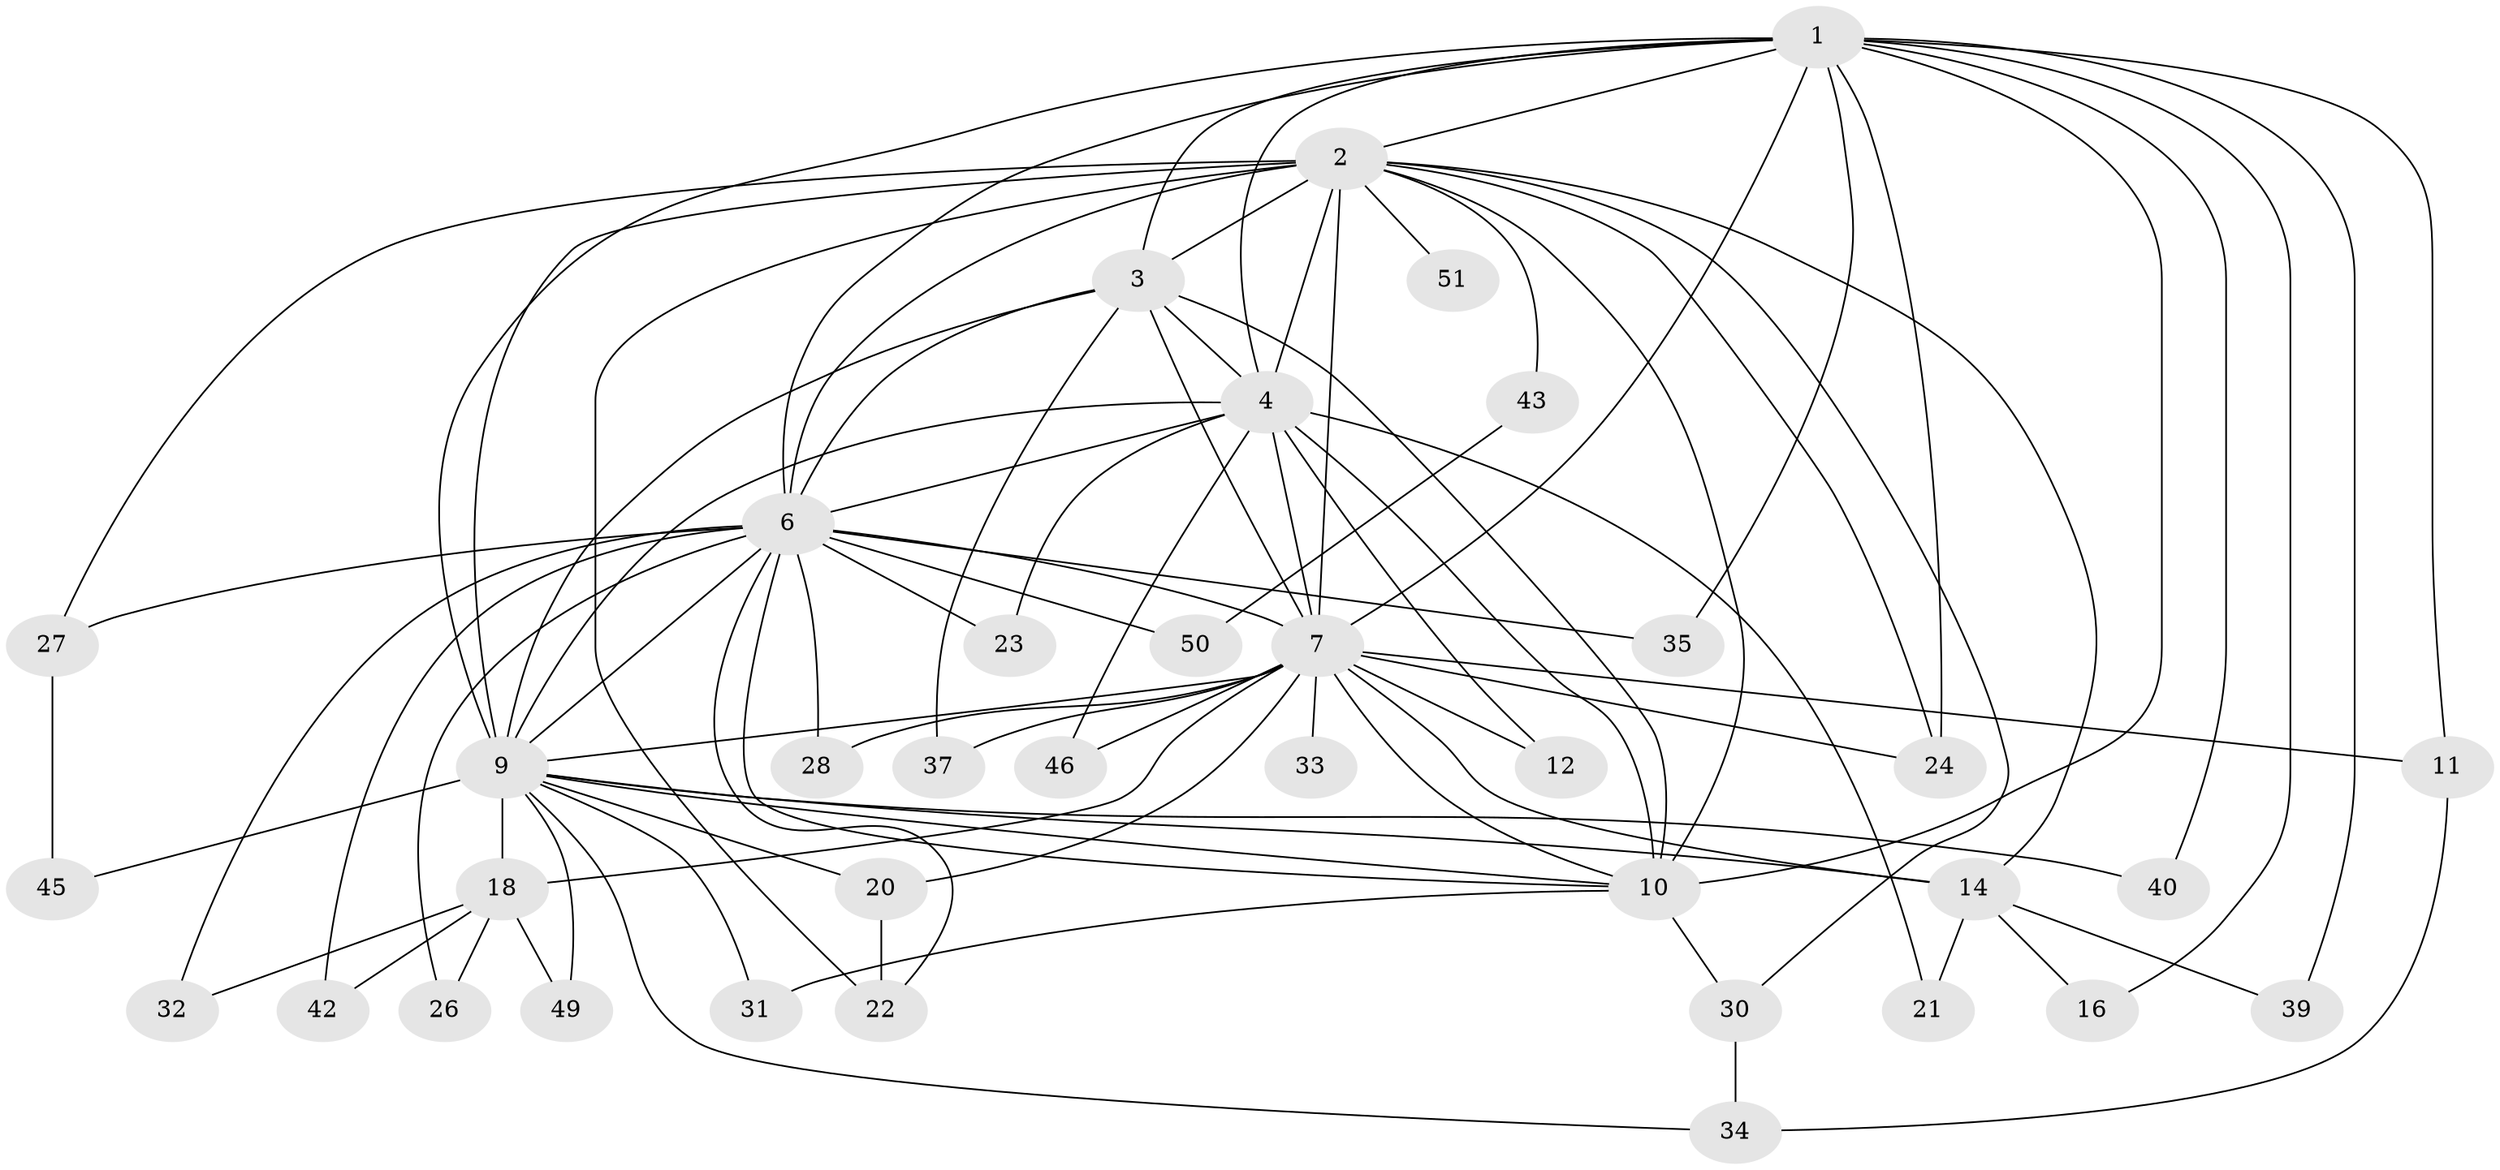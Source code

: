 // original degree distribution, {16: 0.0196078431372549, 10: 0.0196078431372549, 11: 0.0196078431372549, 14: 0.0196078431372549, 20: 0.0392156862745098, 12: 0.0392156862745098, 18: 0.0392156862745098, 3: 0.21568627450980393, 2: 0.5098039215686274, 5: 0.0392156862745098, 4: 0.0392156862745098}
// Generated by graph-tools (version 1.1) at 2025/41/03/06/25 10:41:36]
// undirected, 37 vertices, 87 edges
graph export_dot {
graph [start="1"]
  node [color=gray90,style=filled];
  1 [super="+38"];
  2 [super="+5"];
  3 [super="+17"];
  4 [super="+13"];
  6 [super="+36"];
  7 [super="+8"];
  9 [super="+25"];
  10 [super="+15"];
  11;
  12;
  14 [super="+19"];
  16;
  18 [super="+29"];
  20;
  21;
  22 [super="+48"];
  23;
  24 [super="+44"];
  26;
  27 [super="+41"];
  28;
  30;
  31;
  32;
  33;
  34 [super="+47"];
  35;
  37;
  39;
  40;
  42;
  43;
  45;
  46;
  49;
  50;
  51;
  1 -- 2 [weight=2];
  1 -- 3;
  1 -- 4;
  1 -- 6 [weight=2];
  1 -- 7 [weight=2];
  1 -- 9;
  1 -- 10;
  1 -- 11;
  1 -- 16;
  1 -- 35;
  1 -- 39;
  1 -- 40;
  1 -- 24;
  2 -- 3 [weight=3];
  2 -- 4 [weight=2];
  2 -- 6 [weight=2];
  2 -- 7 [weight=4];
  2 -- 9 [weight=3];
  2 -- 10 [weight=2];
  2 -- 14;
  2 -- 43;
  2 -- 51;
  2 -- 24;
  2 -- 27 [weight=2];
  2 -- 30;
  2 -- 22;
  3 -- 4;
  3 -- 6;
  3 -- 7 [weight=2];
  3 -- 9;
  3 -- 10;
  3 -- 37;
  4 -- 6;
  4 -- 7 [weight=2];
  4 -- 9;
  4 -- 10;
  4 -- 12;
  4 -- 21;
  4 -- 23;
  4 -- 46;
  6 -- 7 [weight=2];
  6 -- 9 [weight=2];
  6 -- 10;
  6 -- 22;
  6 -- 23;
  6 -- 26;
  6 -- 27;
  6 -- 28;
  6 -- 32;
  6 -- 35;
  6 -- 42;
  6 -- 50;
  7 -- 9 [weight=2];
  7 -- 10 [weight=2];
  7 -- 12;
  7 -- 18 [weight=2];
  7 -- 33 [weight=2];
  7 -- 11;
  7 -- 20;
  7 -- 24;
  7 -- 28;
  7 -- 37;
  7 -- 46;
  7 -- 14;
  9 -- 10;
  9 -- 14;
  9 -- 18;
  9 -- 20;
  9 -- 31;
  9 -- 34;
  9 -- 40;
  9 -- 45;
  9 -- 49;
  10 -- 31;
  10 -- 30;
  11 -- 34;
  14 -- 16;
  14 -- 39;
  14 -- 21;
  18 -- 26;
  18 -- 49;
  18 -- 32;
  18 -- 42;
  20 -- 22;
  27 -- 45;
  30 -- 34;
  43 -- 50;
}
